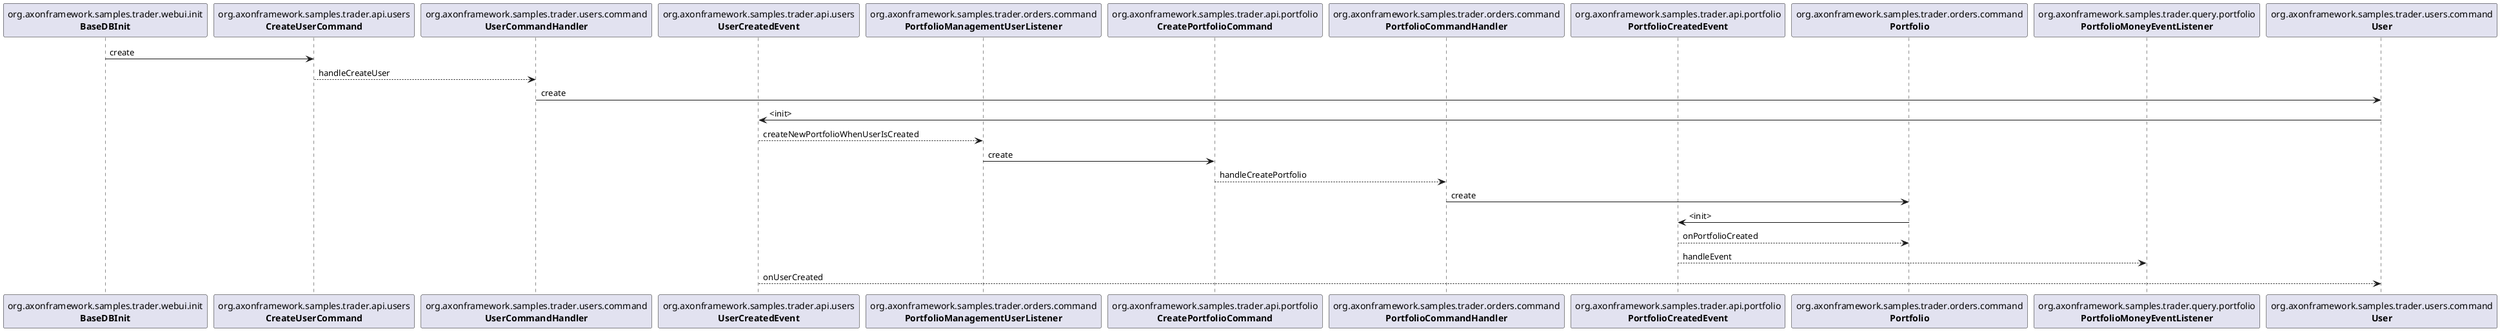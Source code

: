 @startuml createuser-flow.png
participant "org.axonframework.samples.trader.webui.init\n**BaseDBInit**" as org.axonframework.samples.trader.webui.init.BaseDBInit
participant "org.axonframework.samples.trader.api.users\n**CreateUserCommand**" as org.axonframework.samples.trader.api.users.CreateUserCommand
participant "org.axonframework.samples.trader.users.command\n**UserCommandHandler**" as org.axonframework.samples.trader.users.command.UserCommandHandler
participant "org.axonframework.samples.trader.users.command\n**User**" as org.axonframework.samples.trader.users.command.User
participant "org.axonframework.samples.trader.api.users\n**UserCreatedEvent**" as org.axonframework.samples.trader.api.users.UserCreatedEvent
participant "org.axonframework.samples.trader.orders.command\n**PortfolioManagementUserListener**" as org.axonframework.samples.trader.orders.command.PortfolioManagementUserListener
participant "org.axonframework.samples.trader.api.portfolio\n**CreatePortfolioCommand**" as org.axonframework.samples.trader.api.portfolio.CreatePortfolioCommand
participant "org.axonframework.samples.trader.orders.command\n**PortfolioCommandHandler**" as org.axonframework.samples.trader.orders.command.PortfolioCommandHandler
participant "org.axonframework.samples.trader.orders.command\n**Portfolio**" as org.axonframework.samples.trader.orders.command.Portfolio
participant "org.axonframework.samples.trader.api.portfolio\n**PortfolioCreatedEvent**" as org.axonframework.samples.trader.api.portfolio.PortfolioCreatedEvent
participant "org.axonframework.samples.trader.orders.command\n**Portfolio**" as org.axonframework.samples.trader.orders.command.Portfolio
participant "org.axonframework.samples.trader.query.portfolio\n**PortfolioMoneyEventListener**" as org.axonframework.samples.trader.query.portfolio.PortfolioMoneyEventListener
participant "org.axonframework.samples.trader.users.command\n**User**" as org.axonframework.samples.trader.users.command.User

org.axonframework.samples.trader.webui.init.BaseDBInit -> org.axonframework.samples.trader.api.users.CreateUserCommand: create
org.axonframework.samples.trader.api.users.CreateUserCommand --> org.axonframework.samples.trader.users.command.UserCommandHandler: handleCreateUser
org.axonframework.samples.trader.users.command.UserCommandHandler -> org.axonframework.samples.trader.users.command.User: create
org.axonframework.samples.trader.users.command.User -> org.axonframework.samples.trader.api.users.UserCreatedEvent: <init>
org.axonframework.samples.trader.api.users.UserCreatedEvent --> org.axonframework.samples.trader.orders.command.PortfolioManagementUserListener: createNewPortfolioWhenUserIsCreated
org.axonframework.samples.trader.orders.command.PortfolioManagementUserListener -> org.axonframework.samples.trader.api.portfolio.CreatePortfolioCommand: create
org.axonframework.samples.trader.api.portfolio.CreatePortfolioCommand --> org.axonframework.samples.trader.orders.command.PortfolioCommandHandler: handleCreatePortfolio
org.axonframework.samples.trader.orders.command.PortfolioCommandHandler -> org.axonframework.samples.trader.orders.command.Portfolio: create
org.axonframework.samples.trader.orders.command.Portfolio -> org.axonframework.samples.trader.api.portfolio.PortfolioCreatedEvent: <init>
org.axonframework.samples.trader.api.portfolio.PortfolioCreatedEvent --> org.axonframework.samples.trader.orders.command.Portfolio: onPortfolioCreated
org.axonframework.samples.trader.api.portfolio.PortfolioCreatedEvent --> org.axonframework.samples.trader.query.portfolio.PortfolioMoneyEventListener: handleEvent
org.axonframework.samples.trader.api.users.UserCreatedEvent --> org.axonframework.samples.trader.users.command.User: onUserCreated
@enduml
